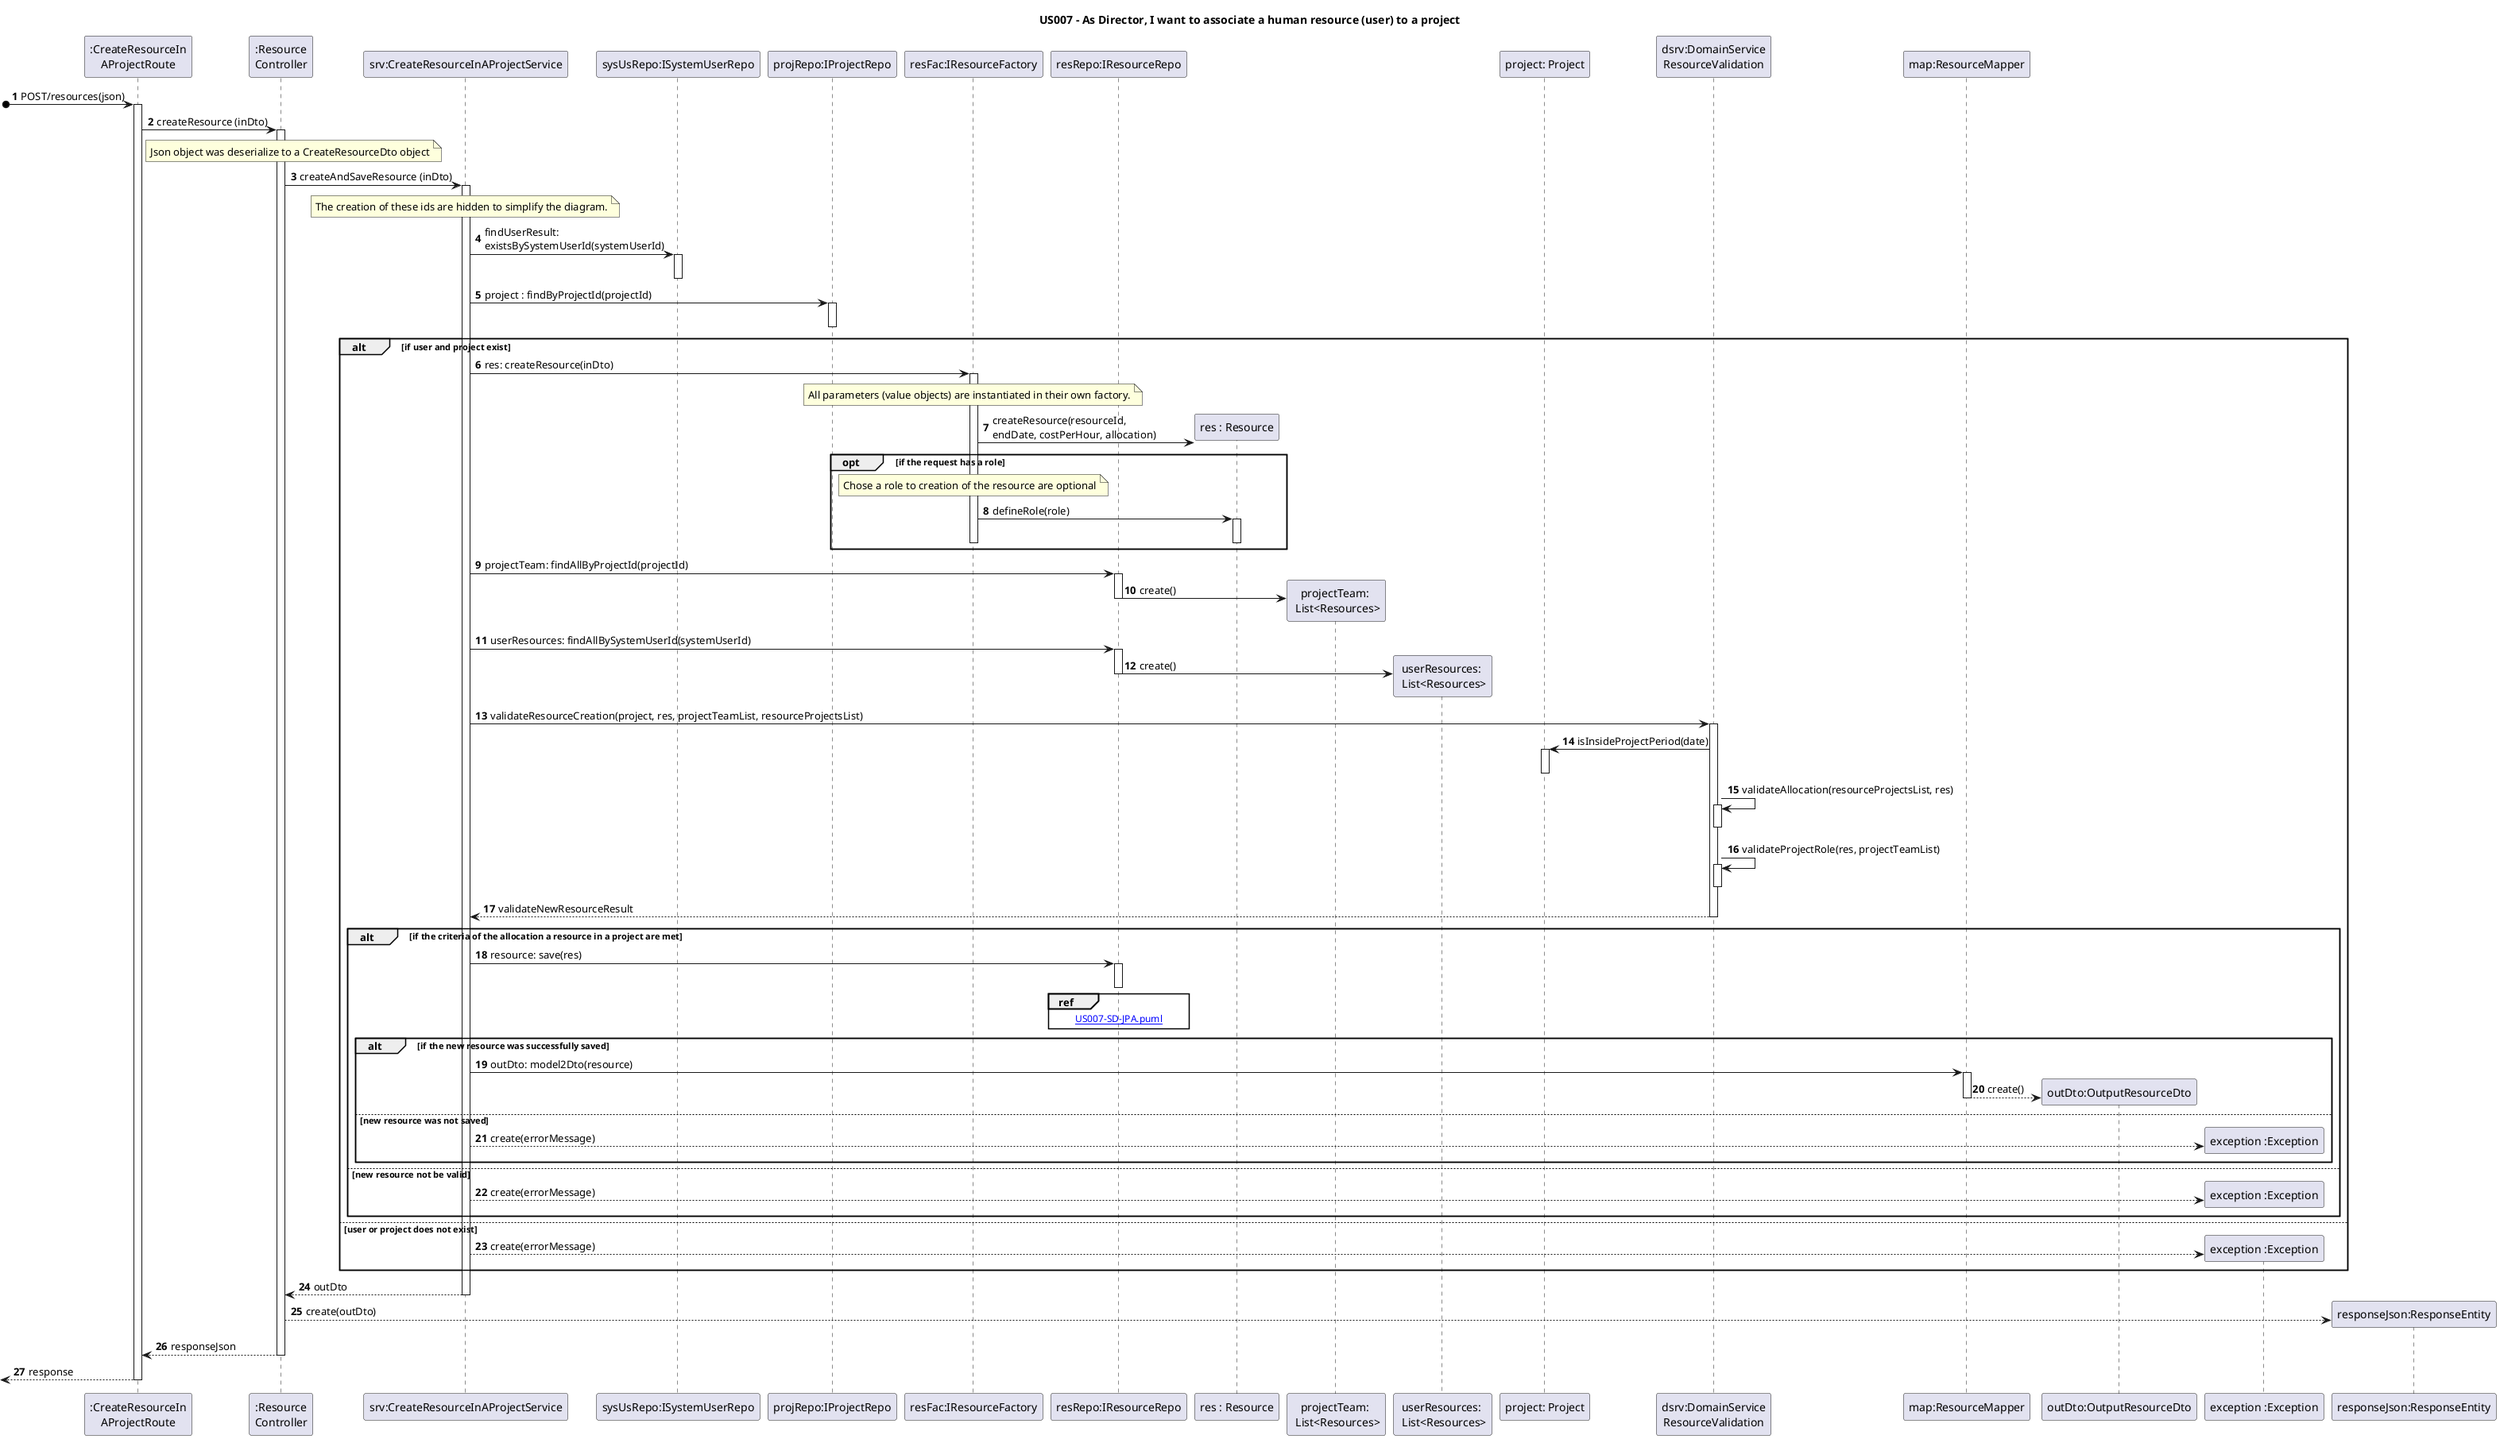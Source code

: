@startuml
'https://plantuml.com/sequence-diagram

title US007 - As Director, I want to associate a human resource (user) to a project

autoactivate on
autonumber

participant ":CreateResourceIn\nAProjectRoute" as Route
participant ":Resource\nController" as Ctrl
participant "srv:CreateResourceInAProjectService" as srv
participant "sysUsRepo:ISystemUserRepo" as systemUserStore
participant "projRepo:IProjectRepo" as projectStore
participant "resFac:IResourceFactory" as resourceFactory
participant "resRepo:IResourceRepo" as resourceStore
participant "res : Resource" as resource
participant "projectTeam: \n List<Resources>" as projectTeam
participant "userResources: \n List<Resources>" as resourceProjects
participant "project: Project" as project
participant "dsrv:DomainService\nResourceValidation" as domainService
participant "map:ResourceMapper" as map
participant "outDto:OutputResourceDto" as outDto
participant "exception :Exception" as exc
participant "responseJson:ResponseEntity" as json

[o-> Route:  POST/resources(json)
Route -> Ctrl: createResource (inDto)
note right Route: Json object was deserialize to a CreateResourceDto object
Ctrl -> srv: createAndSaveResource (inDto)

note over srv : The creation of these ids are hidden to simplify the diagram.
srv -> systemUserStore: findUserResult: \nexistsBySystemUserId(systemUserId)
deactivate systemUserStore
srv -> projectStore: project : findByProjectId(projectId)
deactivate projectStore
alt if user and project exist
srv -> resourceFactory: res: createResource(inDto)
note over resourceFactory : All parameters (value objects) are instantiated in their own factory.
resourceFactory -> resource**: createResource(resourceId, \nendDate, costPerHour, allocation)
opt if the request has a role
note over resourceFactory : Chose a role to creation of the resource are optional
resourceFactory -> resource :defineRole(role)
deactivate resourceFactory
deactivate resource
end

srv -> resourceStore: projectTeam: findAllByProjectId(projectId)
resourceStore-> projectTeam**: create()
deactivate
srv -> resourceStore: userResources: findAllBySystemUserId(systemUserId)
resourceStore -> resourceProjects**: create()
deactivate

srv -> domainService: validateResourceCreation(project, res, projectTeamList, resourceProjectsList)
domainService -> project: isInsideProjectPeriod(date)
deactivate
domainService -> domainService: validateAllocation(resourceProjectsList, res)
deactivate
domainService -> domainService: validateProjectRole(res, projectTeamList)
deactivate
domainService --> srv: validateNewResourceResult
alt if the criteria of the allocation a resource in a project are met
srv -> resourceStore: resource: save(res)
ref over resourceStore: [[US007-SD-JPA.puml]]

deactivate

alt if the new resource was successfully saved
srv -> map : outDto: model2Dto(resource)
map --> outDto** : create()
deactivate

else new resource was not saved
srv --> exc** : create(errorMessage)
end
else new resource not be valid
srv --> exc** : create(errorMessage)
end
else user or project does not exist
srv --> exc** : create(errorMessage)
end
srv --> Ctrl: outDto
Ctrl --> json**: create(outDto)
Ctrl --> Route: responseJson
[<--Route: response

@enduml